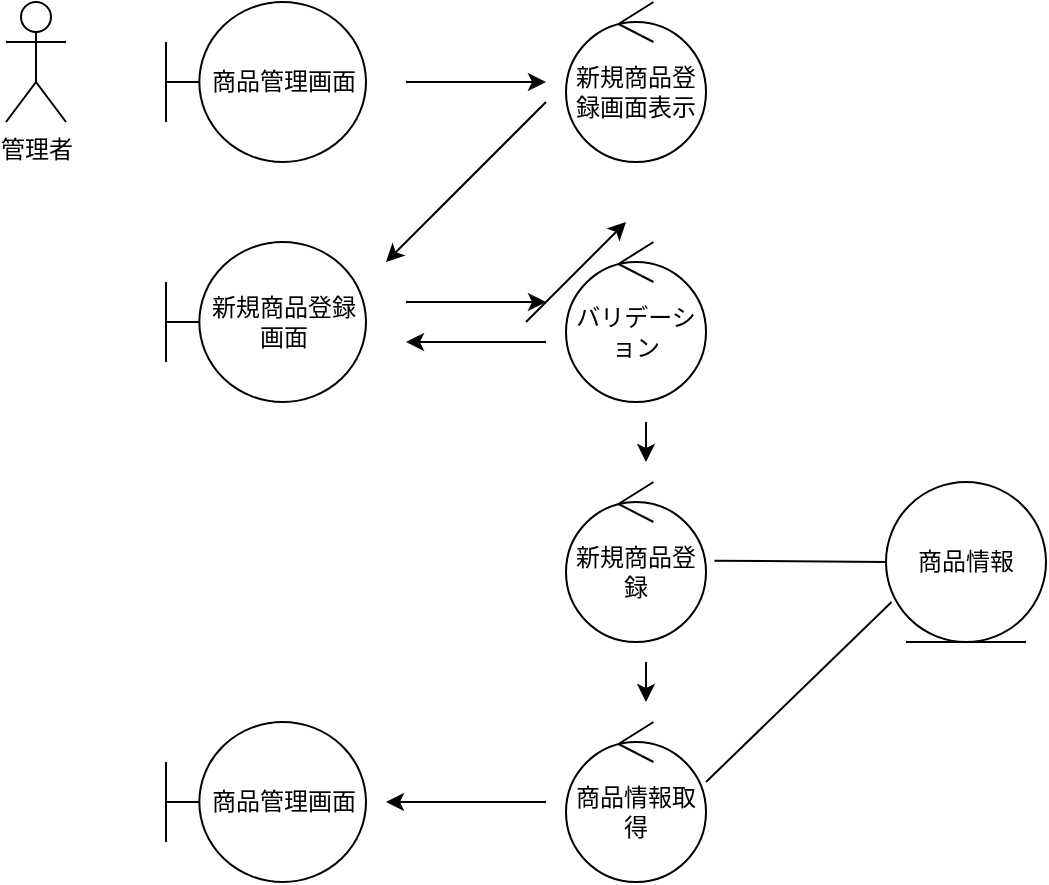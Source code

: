 <mxfile>
    <diagram id="zXvWCODvqBb73fl8idOq" name="ページ1">
        <mxGraphModel dx="1029" dy="823" grid="1" gridSize="10" guides="1" tooltips="1" connect="1" arrows="1" fold="1" page="1" pageScale="1" pageWidth="1169" pageHeight="827" math="0" shadow="0">
            <root>
                <mxCell id="0"/>
                <mxCell id="1" parent="0"/>
                <mxCell id="2" value="商品管理画面" style="shape=umlBoundary;whiteSpace=wrap;html=1;" vertex="1" parent="1">
                    <mxGeometry x="160" y="80" width="100" height="80" as="geometry"/>
                </mxCell>
                <mxCell id="3" value="管理者" style="shape=umlActor;verticalLabelPosition=bottom;verticalAlign=top;html=1;" vertex="1" parent="1">
                    <mxGeometry x="80" y="80" width="30" height="60" as="geometry"/>
                </mxCell>
                <mxCell id="6" value="新規商品登録画面表示" style="ellipse;shape=umlControl;whiteSpace=wrap;html=1;" vertex="1" parent="1">
                    <mxGeometry x="360" y="80" width="70" height="80" as="geometry"/>
                </mxCell>
                <mxCell id="7" value="新規商品登録画面" style="shape=umlBoundary;whiteSpace=wrap;html=1;" vertex="1" parent="1">
                    <mxGeometry x="160" y="200" width="100" height="80" as="geometry"/>
                </mxCell>
                <mxCell id="19" style="edgeStyle=none;html=1;" edge="1" parent="1">
                    <mxGeometry relative="1" as="geometry">
                        <mxPoint x="400" y="290" as="sourcePoint"/>
                        <mxPoint x="400" y="310" as="targetPoint"/>
                    </mxGeometry>
                </mxCell>
                <mxCell id="8" value="バリデーション" style="ellipse;shape=umlControl;whiteSpace=wrap;html=1;" vertex="1" parent="1">
                    <mxGeometry x="360" y="200" width="70" height="80" as="geometry"/>
                </mxCell>
                <mxCell id="9" value="新規商品登録" style="ellipse;shape=umlControl;whiteSpace=wrap;html=1;" vertex="1" parent="1">
                    <mxGeometry x="360" y="320" width="70" height="80" as="geometry"/>
                </mxCell>
                <mxCell id="11" value="商品情報取得" style="ellipse;shape=umlControl;whiteSpace=wrap;html=1;" vertex="1" parent="1">
                    <mxGeometry x="360" y="440" width="70" height="80" as="geometry"/>
                </mxCell>
                <mxCell id="12" value="商品管理画面" style="shape=umlBoundary;whiteSpace=wrap;html=1;" vertex="1" parent="1">
                    <mxGeometry x="160" y="440" width="100" height="80" as="geometry"/>
                </mxCell>
                <mxCell id="13" value="商品情報" style="ellipse;shape=umlEntity;whiteSpace=wrap;html=1;" vertex="1" parent="1">
                    <mxGeometry x="520" y="320" width="80" height="80" as="geometry"/>
                </mxCell>
                <mxCell id="14" value="" style="endArrow=classic;html=1;" edge="1" parent="1">
                    <mxGeometry width="50" height="50" relative="1" as="geometry">
                        <mxPoint x="280" y="120" as="sourcePoint"/>
                        <mxPoint x="350" y="120" as="targetPoint"/>
                    </mxGeometry>
                </mxCell>
                <mxCell id="15" value="" style="endArrow=classic;html=1;" edge="1" parent="1">
                    <mxGeometry width="50" height="50" relative="1" as="geometry">
                        <mxPoint x="350" y="130" as="sourcePoint"/>
                        <mxPoint x="270" y="210" as="targetPoint"/>
                    </mxGeometry>
                </mxCell>
                <mxCell id="16" value="" style="endArrow=classic;html=1;" edge="1" parent="1">
                    <mxGeometry width="50" height="50" relative="1" as="geometry">
                        <mxPoint x="280" y="230" as="sourcePoint"/>
                        <mxPoint x="350" y="230" as="targetPoint"/>
                    </mxGeometry>
                </mxCell>
                <mxCell id="17" value="" style="endArrow=classic;html=1;" edge="1" parent="1">
                    <mxGeometry width="50" height="50" relative="1" as="geometry">
                        <mxPoint x="350" y="250" as="sourcePoint"/>
                        <mxPoint x="280" y="250" as="targetPoint"/>
                    </mxGeometry>
                </mxCell>
                <mxCell id="18" value="" style="endArrow=classic;html=1;" edge="1" parent="1">
                    <mxGeometry width="50" height="50" relative="1" as="geometry">
                        <mxPoint x="340" y="240" as="sourcePoint"/>
                        <mxPoint x="390" y="190" as="targetPoint"/>
                    </mxGeometry>
                </mxCell>
                <mxCell id="20" value="" style="endArrow=classic;html=1;" edge="1" parent="1">
                    <mxGeometry width="50" height="50" relative="1" as="geometry">
                        <mxPoint x="400" y="410" as="sourcePoint"/>
                        <mxPoint x="400" y="430" as="targetPoint"/>
                    </mxGeometry>
                </mxCell>
                <mxCell id="21" value="" style="endArrow=none;html=1;entryX=0;entryY=0.5;entryDx=0;entryDy=0;exitX=1.06;exitY=0.492;exitDx=0;exitDy=0;exitPerimeter=0;" edge="1" parent="1" source="9" target="13">
                    <mxGeometry width="50" height="50" relative="1" as="geometry">
                        <mxPoint x="370" y="340" as="sourcePoint"/>
                        <mxPoint x="420" y="290" as="targetPoint"/>
                    </mxGeometry>
                </mxCell>
                <mxCell id="22" value="" style="endArrow=none;html=1;entryX=0.035;entryY=0.75;entryDx=0;entryDy=0;entryPerimeter=0;exitX=1;exitY=0.375;exitDx=0;exitDy=0;exitPerimeter=0;" edge="1" parent="1" source="11" target="13">
                    <mxGeometry width="50" height="50" relative="1" as="geometry">
                        <mxPoint x="370" y="340" as="sourcePoint"/>
                        <mxPoint x="420" y="290" as="targetPoint"/>
                    </mxGeometry>
                </mxCell>
                <mxCell id="23" value="" style="endArrow=classic;html=1;" edge="1" parent="1">
                    <mxGeometry width="50" height="50" relative="1" as="geometry">
                        <mxPoint x="350" y="480" as="sourcePoint"/>
                        <mxPoint x="270" y="480" as="targetPoint"/>
                    </mxGeometry>
                </mxCell>
            </root>
        </mxGraphModel>
    </diagram>
</mxfile>